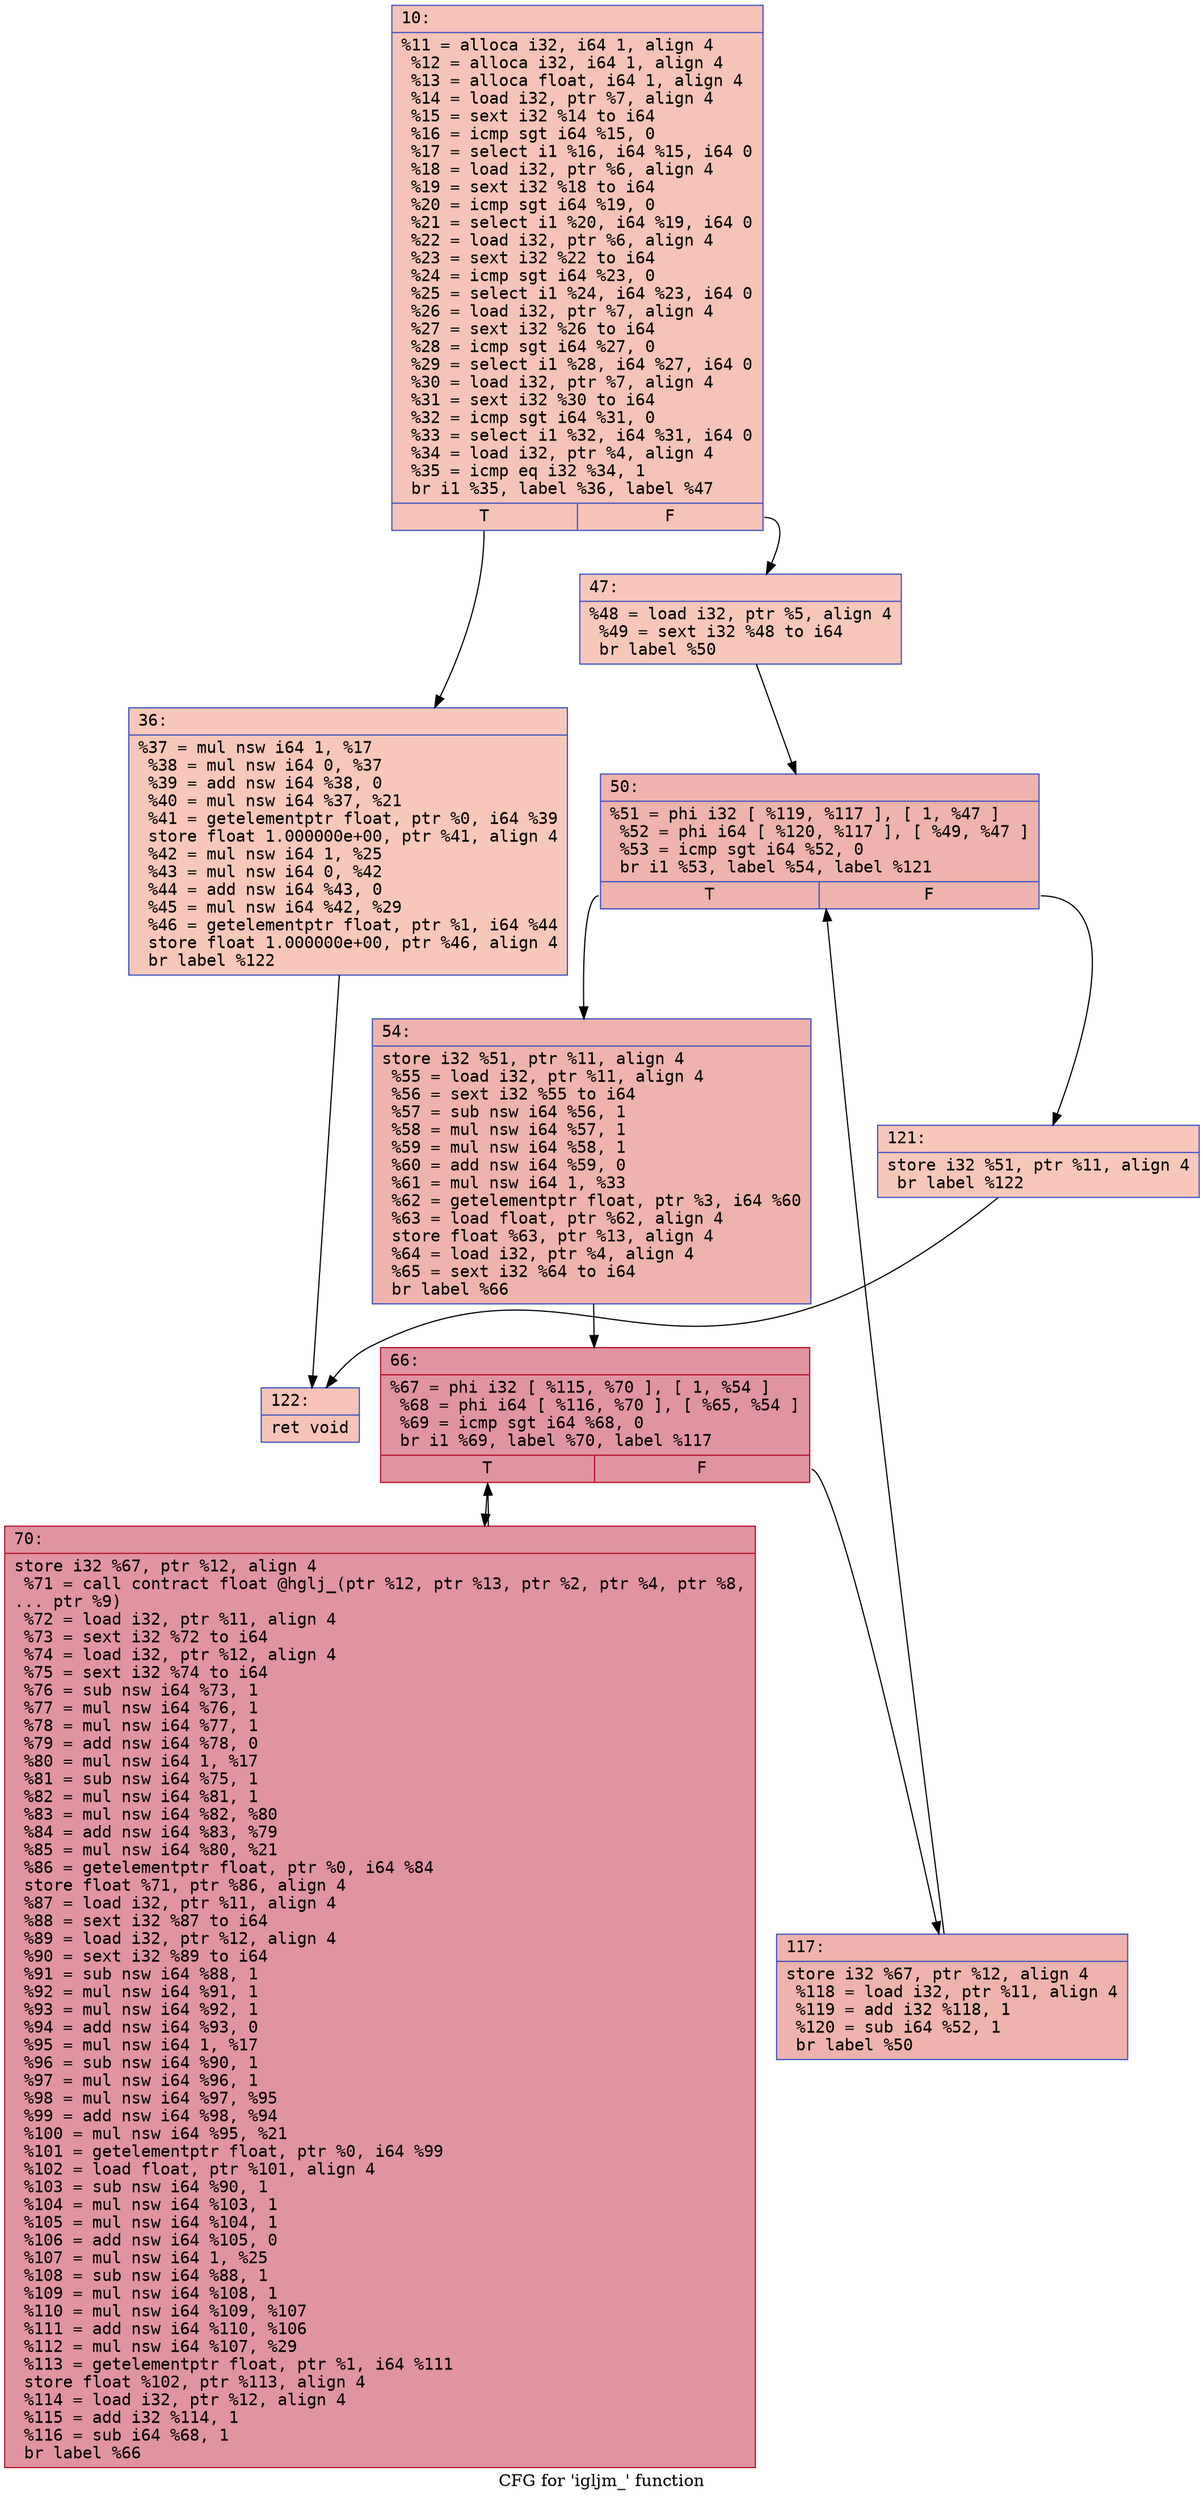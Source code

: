 digraph "CFG for 'igljm_' function" {
	label="CFG for 'igljm_' function";

	Node0x55ec1738fbd0 [shape=record,color="#3d50c3ff", style=filled, fillcolor="#e8765c70" fontname="Courier",label="{10:\l|  %11 = alloca i32, i64 1, align 4\l  %12 = alloca i32, i64 1, align 4\l  %13 = alloca float, i64 1, align 4\l  %14 = load i32, ptr %7, align 4\l  %15 = sext i32 %14 to i64\l  %16 = icmp sgt i64 %15, 0\l  %17 = select i1 %16, i64 %15, i64 0\l  %18 = load i32, ptr %6, align 4\l  %19 = sext i32 %18 to i64\l  %20 = icmp sgt i64 %19, 0\l  %21 = select i1 %20, i64 %19, i64 0\l  %22 = load i32, ptr %6, align 4\l  %23 = sext i32 %22 to i64\l  %24 = icmp sgt i64 %23, 0\l  %25 = select i1 %24, i64 %23, i64 0\l  %26 = load i32, ptr %7, align 4\l  %27 = sext i32 %26 to i64\l  %28 = icmp sgt i64 %27, 0\l  %29 = select i1 %28, i64 %27, i64 0\l  %30 = load i32, ptr %7, align 4\l  %31 = sext i32 %30 to i64\l  %32 = icmp sgt i64 %31, 0\l  %33 = select i1 %32, i64 %31, i64 0\l  %34 = load i32, ptr %4, align 4\l  %35 = icmp eq i32 %34, 1\l  br i1 %35, label %36, label %47\l|{<s0>T|<s1>F}}"];
	Node0x55ec1738fbd0:s0 -> Node0x55ec17390880[tooltip="10 -> 36\nProbability 50.00%" ];
	Node0x55ec1738fbd0:s1 -> Node0x55ec173908d0[tooltip="10 -> 47\nProbability 50.00%" ];
	Node0x55ec17390880 [shape=record,color="#3d50c3ff", style=filled, fillcolor="#ec7f6370" fontname="Courier",label="{36:\l|  %37 = mul nsw i64 1, %17\l  %38 = mul nsw i64 0, %37\l  %39 = add nsw i64 %38, 0\l  %40 = mul nsw i64 %37, %21\l  %41 = getelementptr float, ptr %0, i64 %39\l  store float 1.000000e+00, ptr %41, align 4\l  %42 = mul nsw i64 1, %25\l  %43 = mul nsw i64 0, %42\l  %44 = add nsw i64 %43, 0\l  %45 = mul nsw i64 %42, %29\l  %46 = getelementptr float, ptr %1, i64 %44\l  store float 1.000000e+00, ptr %46, align 4\l  br label %122\l}"];
	Node0x55ec17390880 -> Node0x55ec17390920[tooltip="36 -> 122\nProbability 100.00%" ];
	Node0x55ec173908d0 [shape=record,color="#3d50c3ff", style=filled, fillcolor="#ec7f6370" fontname="Courier",label="{47:\l|  %48 = load i32, ptr %5, align 4\l  %49 = sext i32 %48 to i64\l  br label %50\l}"];
	Node0x55ec173908d0 -> Node0x55ec173923d0[tooltip="47 -> 50\nProbability 100.00%" ];
	Node0x55ec173923d0 [shape=record,color="#3d50c3ff", style=filled, fillcolor="#d6524470" fontname="Courier",label="{50:\l|  %51 = phi i32 [ %119, %117 ], [ 1, %47 ]\l  %52 = phi i64 [ %120, %117 ], [ %49, %47 ]\l  %53 = icmp sgt i64 %52, 0\l  br i1 %53, label %54, label %121\l|{<s0>T|<s1>F}}"];
	Node0x55ec173923d0:s0 -> Node0x55ec173926f0[tooltip="50 -> 54\nProbability 96.88%" ];
	Node0x55ec173923d0:s1 -> Node0x55ec17392740[tooltip="50 -> 121\nProbability 3.12%" ];
	Node0x55ec173926f0 [shape=record,color="#3d50c3ff", style=filled, fillcolor="#d6524470" fontname="Courier",label="{54:\l|  store i32 %51, ptr %11, align 4\l  %55 = load i32, ptr %11, align 4\l  %56 = sext i32 %55 to i64\l  %57 = sub nsw i64 %56, 1\l  %58 = mul nsw i64 %57, 1\l  %59 = mul nsw i64 %58, 1\l  %60 = add nsw i64 %59, 0\l  %61 = mul nsw i64 1, %33\l  %62 = getelementptr float, ptr %3, i64 %60\l  %63 = load float, ptr %62, align 4\l  store float %63, ptr %13, align 4\l  %64 = load i32, ptr %4, align 4\l  %65 = sext i32 %64 to i64\l  br label %66\l}"];
	Node0x55ec173926f0 -> Node0x55ec17392f50[tooltip="54 -> 66\nProbability 100.00%" ];
	Node0x55ec17392f50 [shape=record,color="#b70d28ff", style=filled, fillcolor="#b70d2870" fontname="Courier",label="{66:\l|  %67 = phi i32 [ %115, %70 ], [ 1, %54 ]\l  %68 = phi i64 [ %116, %70 ], [ %65, %54 ]\l  %69 = icmp sgt i64 %68, 0\l  br i1 %69, label %70, label %117\l|{<s0>T|<s1>F}}"];
	Node0x55ec17392f50:s0 -> Node0x55ec17393010[tooltip="66 -> 70\nProbability 96.88%" ];
	Node0x55ec17392f50:s1 -> Node0x55ec17392490[tooltip="66 -> 117\nProbability 3.12%" ];
	Node0x55ec17393010 [shape=record,color="#b70d28ff", style=filled, fillcolor="#b70d2870" fontname="Courier",label="{70:\l|  store i32 %67, ptr %12, align 4\l  %71 = call contract float @hglj_(ptr %12, ptr %13, ptr %2, ptr %4, ptr %8,\l... ptr %9)\l  %72 = load i32, ptr %11, align 4\l  %73 = sext i32 %72 to i64\l  %74 = load i32, ptr %12, align 4\l  %75 = sext i32 %74 to i64\l  %76 = sub nsw i64 %73, 1\l  %77 = mul nsw i64 %76, 1\l  %78 = mul nsw i64 %77, 1\l  %79 = add nsw i64 %78, 0\l  %80 = mul nsw i64 1, %17\l  %81 = sub nsw i64 %75, 1\l  %82 = mul nsw i64 %81, 1\l  %83 = mul nsw i64 %82, %80\l  %84 = add nsw i64 %83, %79\l  %85 = mul nsw i64 %80, %21\l  %86 = getelementptr float, ptr %0, i64 %84\l  store float %71, ptr %86, align 4\l  %87 = load i32, ptr %11, align 4\l  %88 = sext i32 %87 to i64\l  %89 = load i32, ptr %12, align 4\l  %90 = sext i32 %89 to i64\l  %91 = sub nsw i64 %88, 1\l  %92 = mul nsw i64 %91, 1\l  %93 = mul nsw i64 %92, 1\l  %94 = add nsw i64 %93, 0\l  %95 = mul nsw i64 1, %17\l  %96 = sub nsw i64 %90, 1\l  %97 = mul nsw i64 %96, 1\l  %98 = mul nsw i64 %97, %95\l  %99 = add nsw i64 %98, %94\l  %100 = mul nsw i64 %95, %21\l  %101 = getelementptr float, ptr %0, i64 %99\l  %102 = load float, ptr %101, align 4\l  %103 = sub nsw i64 %90, 1\l  %104 = mul nsw i64 %103, 1\l  %105 = mul nsw i64 %104, 1\l  %106 = add nsw i64 %105, 0\l  %107 = mul nsw i64 1, %25\l  %108 = sub nsw i64 %88, 1\l  %109 = mul nsw i64 %108, 1\l  %110 = mul nsw i64 %109, %107\l  %111 = add nsw i64 %110, %106\l  %112 = mul nsw i64 %107, %29\l  %113 = getelementptr float, ptr %1, i64 %111\l  store float %102, ptr %113, align 4\l  %114 = load i32, ptr %12, align 4\l  %115 = add i32 %114, 1\l  %116 = sub i64 %68, 1\l  br label %66\l}"];
	Node0x55ec17393010 -> Node0x55ec17392f50[tooltip="70 -> 66\nProbability 100.00%" ];
	Node0x55ec17392490 [shape=record,color="#3d50c3ff", style=filled, fillcolor="#d6524470" fontname="Courier",label="{117:\l|  store i32 %67, ptr %12, align 4\l  %118 = load i32, ptr %11, align 4\l  %119 = add i32 %118, 1\l  %120 = sub i64 %52, 1\l  br label %50\l}"];
	Node0x55ec17392490 -> Node0x55ec173923d0[tooltip="117 -> 50\nProbability 100.00%" ];
	Node0x55ec17392740 [shape=record,color="#3d50c3ff", style=filled, fillcolor="#ec7f6370" fontname="Courier",label="{121:\l|  store i32 %51, ptr %11, align 4\l  br label %122\l}"];
	Node0x55ec17392740 -> Node0x55ec17390920[tooltip="121 -> 122\nProbability 100.00%" ];
	Node0x55ec17390920 [shape=record,color="#3d50c3ff", style=filled, fillcolor="#e8765c70" fontname="Courier",label="{122:\l|  ret void\l}"];
}

